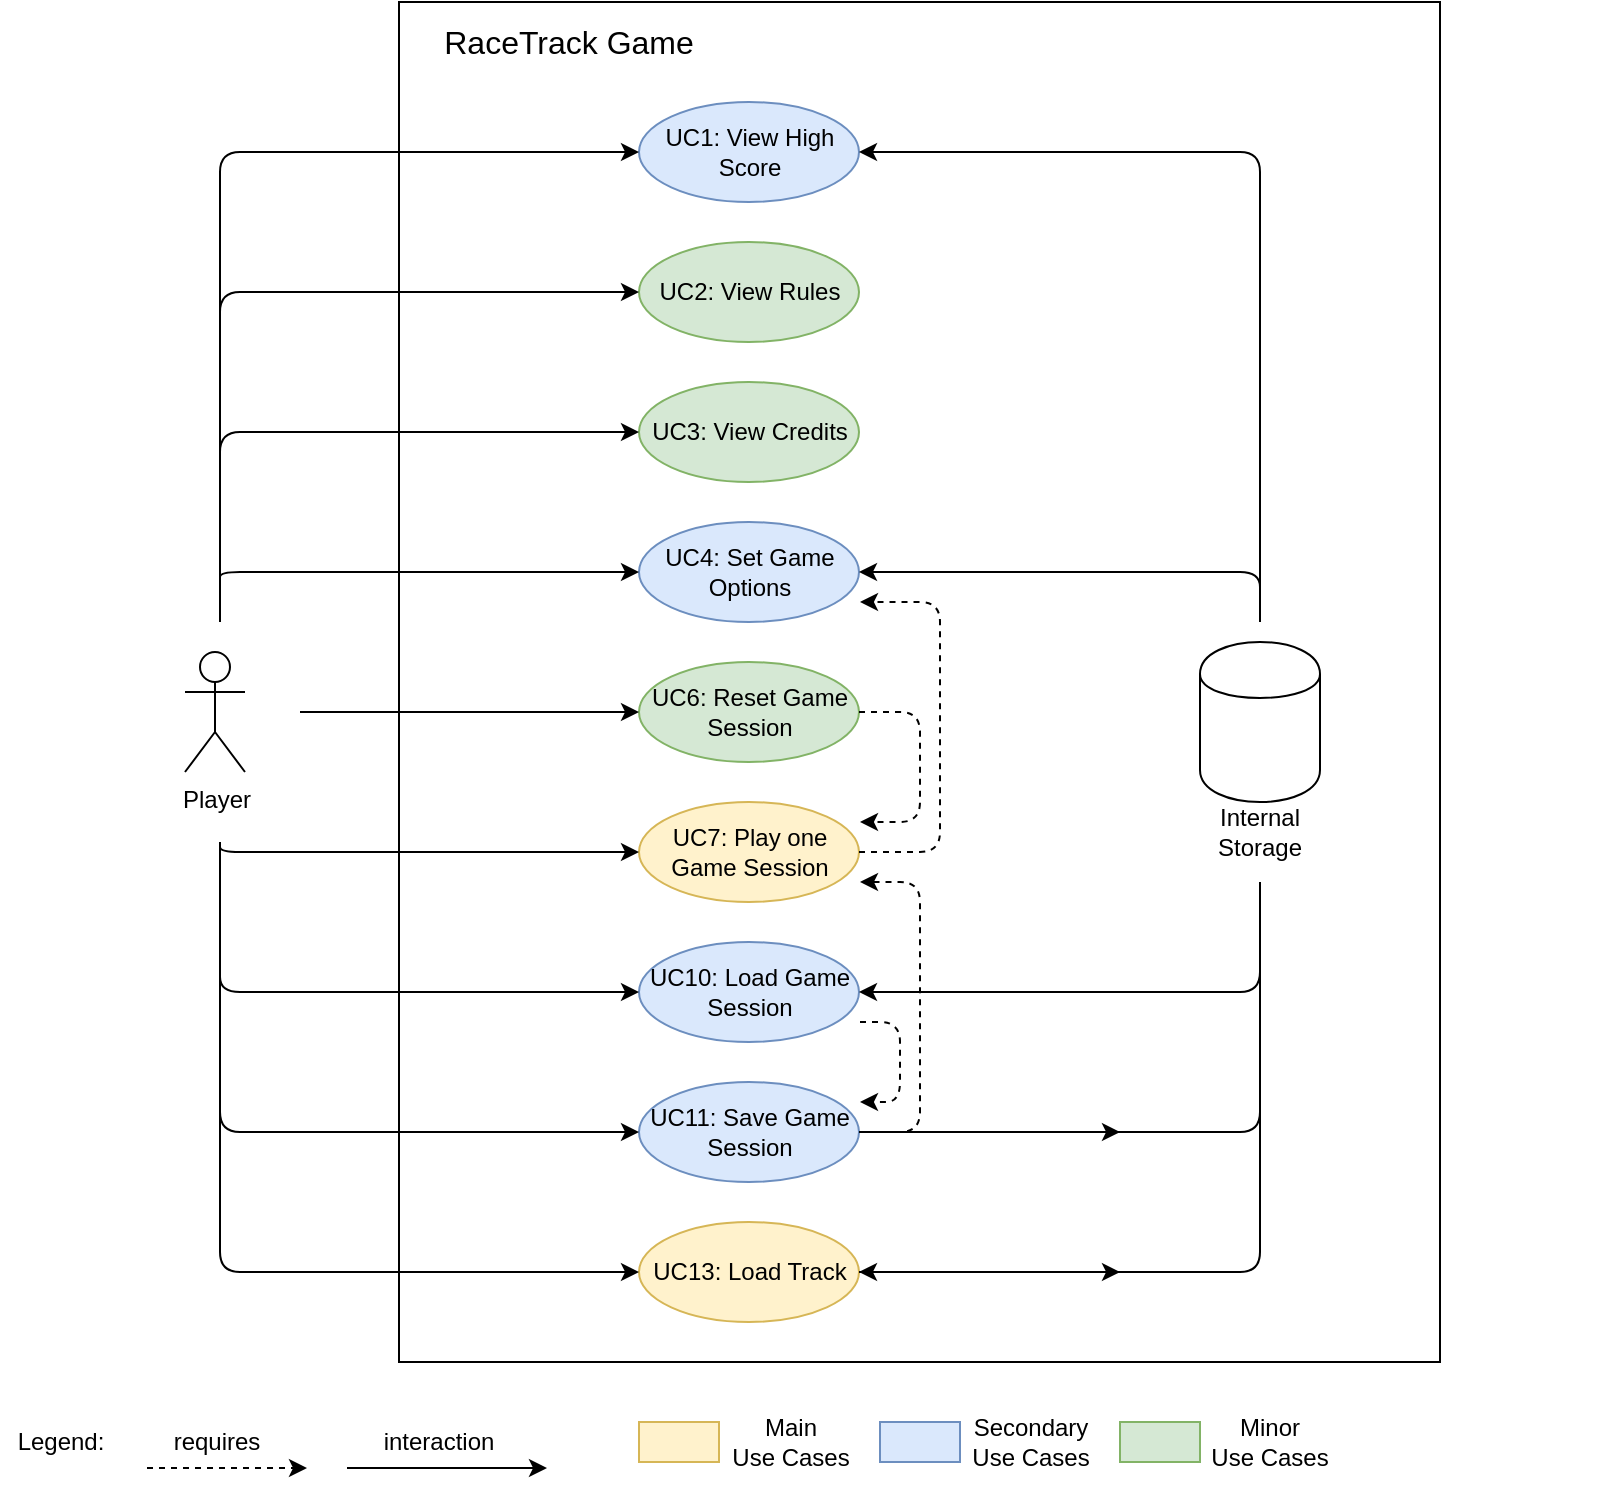 <mxfile version="13.0.3" type="device"><diagram id="Kd3ltxgMWU7qiuK2d2xl" name="Page-1"><mxGraphModel dx="1106" dy="911" grid="1" gridSize="10" guides="1" tooltips="1" connect="1" arrows="1" fold="1" page="1" pageScale="1" pageWidth="850" pageHeight="1100" math="0" shadow="0"><root><mxCell id="0"/><mxCell id="1" parent="0"/><mxCell id="1zWC7jKI5v5Iu5sePP6T-33" value="" style="rounded=0;whiteSpace=wrap;html=1;fillColor=none;" vertex="1" parent="1"><mxGeometry x="239.5" y="20" width="520.5" height="680" as="geometry"/></mxCell><mxCell id="-NIa0RCVg8bkMt-aD6hX-1" value="&lt;div&gt;Player&lt;/div&gt;&lt;div&gt;&lt;br&gt;&lt;/div&gt;" style="shape=umlActor;verticalLabelPosition=bottom;labelBackgroundColor=#ffffff;verticalAlign=top;html=1;outlineConnect=0;" parent="1" vertex="1"><mxGeometry x="132.5" y="345" width="30" height="60" as="geometry"/></mxCell><mxCell id="-NIa0RCVg8bkMt-aD6hX-7" value="RaceTrack Game" style="text;html=1;strokeColor=none;fillColor=none;align=center;verticalAlign=middle;whiteSpace=wrap;rounded=0;fontSize=16;" parent="1" vertex="1"><mxGeometry x="248.5" y="30" width="151" height="20" as="geometry"/></mxCell><mxCell id="bd_Maem6HJbgDF6pYySP-4" value="&lt;span style=&quot;white-space: normal&quot;&gt;UC7: Play one Game Session&lt;/span&gt;" style="ellipse;whiteSpace=wrap;html=1;fillColor=#fff2cc;strokeColor=#d6b656;" parent="1" vertex="1"><mxGeometry x="359.5" y="420" width="110" height="50" as="geometry"/></mxCell><mxCell id="bd_Maem6HJbgDF6pYySP-10" value="&lt;span style=&quot;white-space: normal&quot;&gt;UC11: Save Game Session&lt;/span&gt;" style="ellipse;whiteSpace=wrap;html=1;fillColor=#dae8fc;strokeColor=#6c8ebf;" parent="1" vertex="1"><mxGeometry x="359.5" y="560" width="110" height="50" as="geometry"/></mxCell><mxCell id="bd_Maem6HJbgDF6pYySP-12" value="&lt;span style=&quot;white-space: normal&quot;&gt;UC4: Set Game Options&lt;/span&gt;" style="ellipse;whiteSpace=wrap;html=1;fillColor=#dae8fc;strokeColor=#6c8ebf;" parent="1" vertex="1"><mxGeometry x="359.5" y="280" width="110" height="50" as="geometry"/></mxCell><mxCell id="bd_Maem6HJbgDF6pYySP-18" value="&lt;span style=&quot;white-space: normal&quot;&gt;UC1: View High Score&lt;/span&gt;" style="ellipse;whiteSpace=wrap;html=1;fillColor=#dae8fc;strokeColor=#6c8ebf;" parent="1" vertex="1"><mxGeometry x="359.5" y="70" width="110" height="50" as="geometry"/></mxCell><mxCell id="bd_Maem6HJbgDF6pYySP-66" value="" style="endArrow=classic;html=1;dashed=1;strokeColor=#000000;" parent="1" edge="1"><mxGeometry width="50" height="50" relative="1" as="geometry"><mxPoint x="113.5" y="753" as="sourcePoint"/><mxPoint x="193.5" y="753" as="targetPoint"/></mxGeometry></mxCell><mxCell id="bd_Maem6HJbgDF6pYySP-67" value="requires" style="text;html=1;align=center;verticalAlign=middle;resizable=0;points=[];autosize=1;" parent="1" vertex="1"><mxGeometry x="117.5" y="730" width="60" height="20" as="geometry"/></mxCell><mxCell id="bd_Maem6HJbgDF6pYySP-68" value="" style="endArrow=classic;html=1;strokeColor=#000000;" parent="1" edge="1"><mxGeometry width="50" height="50" relative="1" as="geometry"><mxPoint x="213.5" y="753" as="sourcePoint"/><mxPoint x="313.5" y="753" as="targetPoint"/></mxGeometry></mxCell><mxCell id="bd_Maem6HJbgDF6pYySP-69" value="interaction" style="text;html=1;align=center;verticalAlign=middle;resizable=0;points=[];autosize=1;" parent="1" vertex="1"><mxGeometry x="223.5" y="730" width="70" height="20" as="geometry"/></mxCell><mxCell id="rLwSoRZLFUMkLPUv4qYw-8" value="Legend:" style="text;html=1;align=center;verticalAlign=middle;resizable=0;points=[];autosize=1;" parent="1" vertex="1"><mxGeometry x="40" y="730" width="60" height="20" as="geometry"/></mxCell><mxCell id="tAYu3XpOG61YvGBgmIAg-3" style="edgeStyle=orthogonalEdgeStyle;rounded=0;orthogonalLoop=1;jettySize=auto;html=1;exitX=0.5;exitY=1;exitDx=0;exitDy=0;" parent="1" edge="1"><mxGeometry relative="1" as="geometry"><mxPoint x="834.5" y="480" as="sourcePoint"/><mxPoint x="834.5" y="480" as="targetPoint"/></mxGeometry></mxCell><mxCell id="RuRe6j-hqgOA7q9qLySh-1" value="&lt;span style=&quot;white-space: normal&quot;&gt;UC13: Load Track&lt;/span&gt;" style="ellipse;whiteSpace=wrap;html=1;fillColor=#fff2cc;strokeColor=#d6b656;" parent="1" vertex="1"><mxGeometry x="359.5" y="630" width="110" height="50" as="geometry"/></mxCell><mxCell id="RuRe6j-hqgOA7q9qLySh-2" value="&lt;span style=&quot;white-space: normal&quot;&gt;UC10: Load Game Session&lt;/span&gt;" style="ellipse;whiteSpace=wrap;html=1;fillColor=#dae8fc;strokeColor=#6c8ebf;" parent="1" vertex="1"><mxGeometry x="359.5" y="490" width="110" height="50" as="geometry"/></mxCell><mxCell id="1zWC7jKI5v5Iu5sePP6T-1" value="&lt;span style=&quot;white-space: normal&quot;&gt;UC2: View Rules&lt;/span&gt;" style="ellipse;whiteSpace=wrap;html=1;fillColor=#d5e8d4;strokeColor=#82b366;" vertex="1" parent="1"><mxGeometry x="359.5" y="140" width="110" height="50" as="geometry"/></mxCell><mxCell id="1zWC7jKI5v5Iu5sePP6T-2" value="&lt;span style=&quot;white-space: normal&quot;&gt;UC3: View Credits&lt;/span&gt;" style="ellipse;whiteSpace=wrap;html=1;fillColor=#d5e8d4;strokeColor=#82b366;" vertex="1" parent="1"><mxGeometry x="359.5" y="210" width="110" height="50" as="geometry"/></mxCell><mxCell id="1zWC7jKI5v5Iu5sePP6T-3" value="&lt;span style=&quot;white-space: normal&quot;&gt;UC6: Reset Game Session&lt;/span&gt;" style="ellipse;whiteSpace=wrap;html=1;fillColor=#d5e8d4;strokeColor=#82b366;" vertex="1" parent="1"><mxGeometry x="359.5" y="350" width="110" height="50" as="geometry"/></mxCell><mxCell id="1zWC7jKI5v5Iu5sePP6T-5" value="" style="endArrow=classic;html=1;entryX=0;entryY=0.5;entryDx=0;entryDy=0;" edge="1" parent="1" target="bd_Maem6HJbgDF6pYySP-18"><mxGeometry width="50" height="50" relative="1" as="geometry"><mxPoint x="150" y="330" as="sourcePoint"/><mxPoint x="150" y="100" as="targetPoint"/><Array as="points"><mxPoint x="150" y="95"/></Array></mxGeometry></mxCell><mxCell id="1zWC7jKI5v5Iu5sePP6T-6" value="" style="endArrow=classic;html=1;entryX=0;entryY=0.5;entryDx=0;entryDy=0;" edge="1" parent="1" target="1zWC7jKI5v5Iu5sePP6T-1"><mxGeometry width="50" height="50" relative="1" as="geometry"><mxPoint x="150" y="200" as="sourcePoint"/><mxPoint x="240" y="190" as="targetPoint"/><Array as="points"><mxPoint x="150" y="165"/></Array></mxGeometry></mxCell><mxCell id="1zWC7jKI5v5Iu5sePP6T-7" value="" style="endArrow=classic;html=1;entryX=0;entryY=0.5;entryDx=0;entryDy=0;" edge="1" parent="1" target="1zWC7jKI5v5Iu5sePP6T-2"><mxGeometry width="50" height="50" relative="1" as="geometry"><mxPoint x="150" y="260" as="sourcePoint"/><mxPoint x="280" y="240" as="targetPoint"/><Array as="points"><mxPoint x="150" y="235"/></Array></mxGeometry></mxCell><mxCell id="1zWC7jKI5v5Iu5sePP6T-8" value="" style="endArrow=classic;html=1;entryX=0;entryY=0.5;entryDx=0;entryDy=0;" edge="1" parent="1" target="bd_Maem6HJbgDF6pYySP-12"><mxGeometry width="50" height="50" relative="1" as="geometry"><mxPoint x="150" y="310" as="sourcePoint"/><mxPoint x="280" y="290" as="targetPoint"/><Array as="points"><mxPoint x="150" y="305"/></Array></mxGeometry></mxCell><mxCell id="1zWC7jKI5v5Iu5sePP6T-9" value="" style="endArrow=classic;html=1;entryX=0;entryY=0.5;entryDx=0;entryDy=0;" edge="1" parent="1" target="RuRe6j-hqgOA7q9qLySh-1"><mxGeometry width="50" height="50" relative="1" as="geometry"><mxPoint x="150" y="440" as="sourcePoint"/><mxPoint x="180" y="500" as="targetPoint"/><Array as="points"><mxPoint x="150" y="655"/></Array></mxGeometry></mxCell><mxCell id="1zWC7jKI5v5Iu5sePP6T-10" value="" style="endArrow=classic;html=1;entryX=0;entryY=0.5;entryDx=0;entryDy=0;" edge="1" parent="1" target="bd_Maem6HJbgDF6pYySP-10"><mxGeometry width="50" height="50" relative="1" as="geometry"><mxPoint x="150" y="540" as="sourcePoint"/><mxPoint x="240" y="500" as="targetPoint"/><Array as="points"><mxPoint x="150" y="585"/></Array></mxGeometry></mxCell><mxCell id="1zWC7jKI5v5Iu5sePP6T-11" value="" style="endArrow=classic;html=1;entryX=0;entryY=0.5;entryDx=0;entryDy=0;" edge="1" parent="1" target="RuRe6j-hqgOA7q9qLySh-2"><mxGeometry width="50" height="50" relative="1" as="geometry"><mxPoint x="150" y="500" as="sourcePoint"/><mxPoint x="290" y="480" as="targetPoint"/><Array as="points"><mxPoint x="150" y="515"/></Array></mxGeometry></mxCell><mxCell id="1zWC7jKI5v5Iu5sePP6T-12" value="" style="endArrow=classic;html=1;entryX=0;entryY=0.5;entryDx=0;entryDy=0;" edge="1" parent="1" target="bd_Maem6HJbgDF6pYySP-4"><mxGeometry width="50" height="50" relative="1" as="geometry"><mxPoint x="150" y="440" as="sourcePoint"/><mxPoint x="290" y="430" as="targetPoint"/><Array as="points"><mxPoint x="150" y="445"/></Array></mxGeometry></mxCell><mxCell id="1zWC7jKI5v5Iu5sePP6T-13" value="" style="endArrow=classic;html=1;entryX=0;entryY=0.5;entryDx=0;entryDy=0;" edge="1" parent="1" target="1zWC7jKI5v5Iu5sePP6T-3"><mxGeometry width="50" height="50" relative="1" as="geometry"><mxPoint x="190" y="375" as="sourcePoint"/><mxPoint x="280" y="360" as="targetPoint"/></mxGeometry></mxCell><mxCell id="1zWC7jKI5v5Iu5sePP6T-15" value="" style="group" vertex="1" connectable="0" parent="1"><mxGeometry x="640" y="340" width="60" height="105" as="geometry"/></mxCell><mxCell id="bd_Maem6HJbgDF6pYySP-44" value="" style="shape=cylinder;whiteSpace=wrap;html=1;boundedLbl=1;backgroundOutline=1;" parent="1zWC7jKI5v5Iu5sePP6T-15" vertex="1"><mxGeometry width="60" height="80" as="geometry"/></mxCell><mxCell id="1zWC7jKI5v5Iu5sePP6T-14" value="Internal Storage" style="text;html=1;strokeColor=none;fillColor=none;align=center;verticalAlign=middle;whiteSpace=wrap;rounded=0;" vertex="1" parent="1zWC7jKI5v5Iu5sePP6T-15"><mxGeometry x="10" y="85" width="40" height="20" as="geometry"/></mxCell><mxCell id="1zWC7jKI5v5Iu5sePP6T-16" value="" style="endArrow=classic;html=1;entryX=1;entryY=0.5;entryDx=0;entryDy=0;" edge="1" parent="1" target="bd_Maem6HJbgDF6pYySP-18"><mxGeometry width="50" height="50" relative="1" as="geometry"><mxPoint x="670" y="330" as="sourcePoint"/><mxPoint x="580" y="80" as="targetPoint"/><Array as="points"><mxPoint x="670" y="95"/></Array></mxGeometry></mxCell><mxCell id="1zWC7jKI5v5Iu5sePP6T-17" value="" style="endArrow=classic;html=1;entryX=1;entryY=0.5;entryDx=0;entryDy=0;" edge="1" parent="1" target="RuRe6j-hqgOA7q9qLySh-2"><mxGeometry width="50" height="50" relative="1" as="geometry"><mxPoint x="670" y="460" as="sourcePoint"/><mxPoint x="640" y="200" as="targetPoint"/><Array as="points"><mxPoint x="670" y="515"/></Array></mxGeometry></mxCell><mxCell id="1zWC7jKI5v5Iu5sePP6T-18" value="" style="endArrow=none;html=1;exitX=1;exitY=0.5;exitDx=0;exitDy=0;endFill=0;" edge="1" parent="1" source="bd_Maem6HJbgDF6pYySP-10"><mxGeometry width="50" height="50" relative="1" as="geometry"><mxPoint x="640" y="610" as="sourcePoint"/><mxPoint x="670" y="560" as="targetPoint"/><Array as="points"><mxPoint x="670" y="585"/></Array></mxGeometry></mxCell><mxCell id="1zWC7jKI5v5Iu5sePP6T-19" value="" style="endArrow=none;html=1;exitX=1;exitY=0.5;exitDx=0;exitDy=0;endFill=0;" edge="1" parent="1" source="RuRe6j-hqgOA7q9qLySh-1"><mxGeometry width="50" height="50" relative="1" as="geometry"><mxPoint x="560" y="680" as="sourcePoint"/><mxPoint x="670" y="480" as="targetPoint"/><Array as="points"><mxPoint x="670" y="655"/><mxPoint x="670" y="560"/></Array></mxGeometry></mxCell><mxCell id="1zWC7jKI5v5Iu5sePP6T-20" value="" style="endArrow=classic;html=1;exitX=1;exitY=0.5;exitDx=0;exitDy=0;" edge="1" parent="1" source="bd_Maem6HJbgDF6pYySP-10"><mxGeometry width="50" height="50" relative="1" as="geometry"><mxPoint x="520" y="590" as="sourcePoint"/><mxPoint x="600" y="585" as="targetPoint"/></mxGeometry></mxCell><mxCell id="1zWC7jKI5v5Iu5sePP6T-21" value="" style="endArrow=classic;html=1;exitX=1;exitY=0.5;exitDx=0;exitDy=0;startArrow=classic;startFill=1;" edge="1" parent="1" source="RuRe6j-hqgOA7q9qLySh-1"><mxGeometry width="50" height="50" relative="1" as="geometry"><mxPoint x="590" y="670" as="sourcePoint"/><mxPoint x="600" y="655" as="targetPoint"/></mxGeometry></mxCell><mxCell id="1zWC7jKI5v5Iu5sePP6T-22" value="" style="endArrow=classic;html=1;entryX=1;entryY=0.5;entryDx=0;entryDy=0;" edge="1" parent="1" target="bd_Maem6HJbgDF6pYySP-12"><mxGeometry width="50" height="50" relative="1" as="geometry"><mxPoint x="670" y="320" as="sourcePoint"/><mxPoint x="580" y="250" as="targetPoint"/><Array as="points"><mxPoint x="670" y="305"/></Array></mxGeometry></mxCell><mxCell id="1zWC7jKI5v5Iu5sePP6T-23" value="" style="endArrow=classic;html=1;exitX=1;exitY=0.5;exitDx=0;exitDy=0;dashed=1;" edge="1" parent="1" source="bd_Maem6HJbgDF6pYySP-4"><mxGeometry width="50" height="50" relative="1" as="geometry"><mxPoint x="510" y="460" as="sourcePoint"/><mxPoint x="470" y="320" as="targetPoint"/><Array as="points"><mxPoint x="510" y="445"/><mxPoint x="510" y="320"/></Array></mxGeometry></mxCell><mxCell id="1zWC7jKI5v5Iu5sePP6T-24" value="" style="endArrow=classic;html=1;dashed=1;exitX=1;exitY=0.5;exitDx=0;exitDy=0;" edge="1" parent="1" source="1zWC7jKI5v5Iu5sePP6T-3"><mxGeometry width="50" height="50" relative="1" as="geometry"><mxPoint x="540" y="440" as="sourcePoint"/><mxPoint x="470" y="430" as="targetPoint"/><Array as="points"><mxPoint x="500" y="375"/><mxPoint x="500" y="430"/></Array></mxGeometry></mxCell><mxCell id="1zWC7jKI5v5Iu5sePP6T-25" value="" style="endArrow=classic;html=1;dashed=1;exitX=1;exitY=0.5;exitDx=0;exitDy=0;" edge="1" parent="1" source="bd_Maem6HJbgDF6pYySP-10"><mxGeometry width="50" height="50" relative="1" as="geometry"><mxPoint x="530" y="570" as="sourcePoint"/><mxPoint x="470" y="460" as="targetPoint"/><Array as="points"><mxPoint x="500" y="585"/><mxPoint x="500" y="460"/></Array></mxGeometry></mxCell><mxCell id="1zWC7jKI5v5Iu5sePP6T-26" value="" style="endArrow=classic;html=1;dashed=1;" edge="1" parent="1"><mxGeometry width="50" height="50" relative="1" as="geometry"><mxPoint x="470" y="530" as="sourcePoint"/><mxPoint x="470" y="570" as="targetPoint"/><Array as="points"><mxPoint x="490" y="530"/><mxPoint x="490" y="570"/></Array></mxGeometry></mxCell><mxCell id="1zWC7jKI5v5Iu5sePP6T-27" value="" style="rounded=0;whiteSpace=wrap;html=1;fillColor=#fff2cc;strokeColor=#d6b656;" vertex="1" parent="1"><mxGeometry x="359.5" y="730" width="40" height="20" as="geometry"/></mxCell><mxCell id="1zWC7jKI5v5Iu5sePP6T-28" value="Main&lt;br&gt;Use Cases" style="text;html=1;strokeColor=none;fillColor=none;align=center;verticalAlign=middle;whiteSpace=wrap;rounded=0;" vertex="1" parent="1"><mxGeometry x="399.5" y="730" width="70.5" height="20" as="geometry"/></mxCell><mxCell id="1zWC7jKI5v5Iu5sePP6T-29" value="" style="rounded=0;whiteSpace=wrap;html=1;fillColor=#dae8fc;strokeColor=#6c8ebf;" vertex="1" parent="1"><mxGeometry x="480" y="730" width="40" height="20" as="geometry"/></mxCell><mxCell id="1zWC7jKI5v5Iu5sePP6T-30" value="Secondary&lt;br&gt;Use Cases" style="text;html=1;strokeColor=none;fillColor=none;align=center;verticalAlign=middle;whiteSpace=wrap;rounded=0;" vertex="1" parent="1"><mxGeometry x="520" y="730" width="70.5" height="20" as="geometry"/></mxCell><mxCell id="1zWC7jKI5v5Iu5sePP6T-31" value="" style="rounded=0;whiteSpace=wrap;html=1;fillColor=#d5e8d4;strokeColor=#82b366;" vertex="1" parent="1"><mxGeometry x="600" y="730" width="40" height="20" as="geometry"/></mxCell><mxCell id="1zWC7jKI5v5Iu5sePP6T-32" value="Minor &lt;br&gt;Use Cases" style="text;html=1;strokeColor=none;fillColor=none;align=center;verticalAlign=middle;whiteSpace=wrap;rounded=0;" vertex="1" parent="1"><mxGeometry x="640" y="730" width="70" height="20" as="geometry"/></mxCell></root></mxGraphModel></diagram></mxfile>